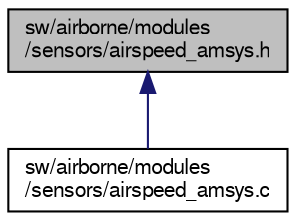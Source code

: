 digraph "sw/airborne/modules/sensors/airspeed_amsys.h"
{
  edge [fontname="FreeSans",fontsize="10",labelfontname="FreeSans",labelfontsize="10"];
  node [fontname="FreeSans",fontsize="10",shape=record];
  Node1 [label="sw/airborne/modules\l/sensors/airspeed_amsys.h",height=0.2,width=0.4,color="black", fillcolor="grey75", style="filled", fontcolor="black"];
  Node1 -> Node2 [dir="back",color="midnightblue",fontsize="10",style="solid",fontname="FreeSans"];
  Node2 [label="sw/airborne/modules\l/sensors/airspeed_amsys.c",height=0.2,width=0.4,color="black", fillcolor="white", style="filled",URL="$airspeed__amsys_8c.html"];
}
